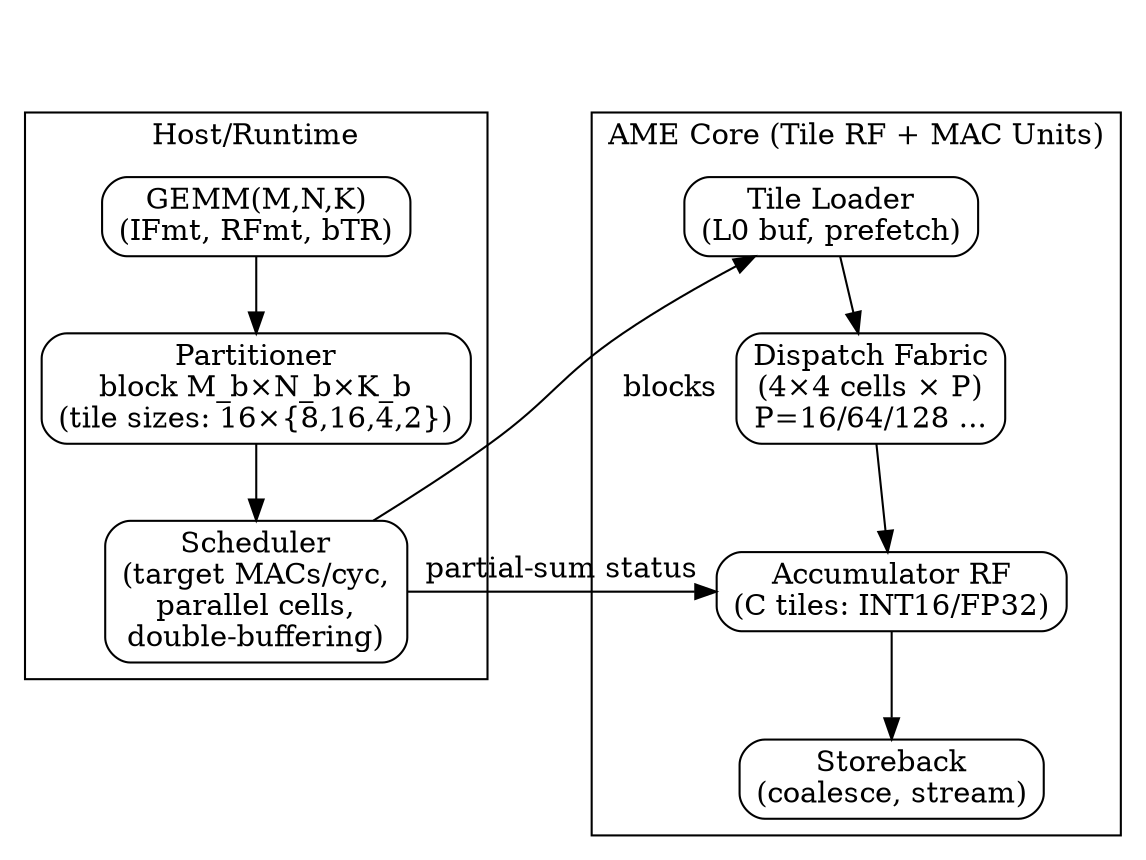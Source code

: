 digraph ScalingFlow {
  /* Use top-to-bottom layout globally so cluster internals are vertical.
     We'll place clusters side-by-side using invisible anchor nodes and a
     same-rank group. */
  rankdir=TB; node [shape=box, style=rounded];

  /* anchors declared at top-level to avoid cluster/rank conflicts */
  host_anchor [style=invis, width=0, height=0];
  core_anchor [style=invis, width=0, height=0];

  subgraph cluster_host {
    label="Host/Runtime";
    A[label="GEMM(M,N,K)\n(IFmt, RFmt, bTR)"];
    B[label="Partitioner\nblock M_b×N_b×K_b\n(tile sizes: 16×{8,16,4,2})"];
    C[label="Scheduler\n(target MACs/cyc,\nparallel cells,\ndouble-buffering)"];
    A->B->C;
  }

  subgraph cluster_core {
    label="AME Core (Tile RF + MAC Units)";
    D[label="Tile Loader\n(L0 buf, prefetch)"];
    E[label="Dispatch Fabric\n(4×4 cells × P)\nP=16/64/128 ..."];
    F[label="Accumulator RF\n(C tiles: INT16/FP32)"];
    G[label="Storeback\n(coalesce, stream)"];
    D->E->F->G;
  }

  /* Force the cluster anchors to be on the same rank so clusters appear side-by-side */
  { rank = same; host_anchor; core_anchor }

  /* connect global anchors into cluster internals (invisible edges) */
  host_anchor -> A [style=invis];
  core_anchor -> D [style=invis];

  C->D[label="blocks"];
  F->C[label="partial-sum status", dir=back];
}
